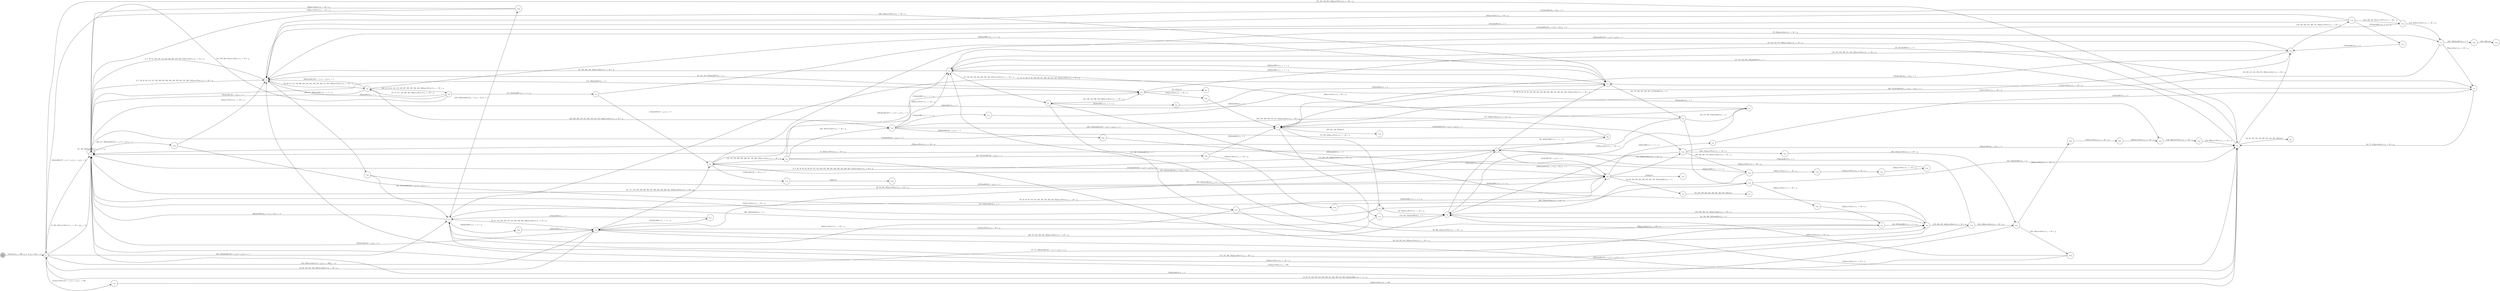 digraph EFSM{
  graph [rankdir="LR", fontname="Latin Modern Math"];
  node [color="black", fillcolor="white", shape="circle", style="filled", fontname="Latin Modern Math"];
  edge [fontname="Latin Modern Math"];

  s0[fillcolor="gray", label=<s<sub>0</sub>>];
  s1[label=<s<sub>1</sub>>];
  s2[label=<s<sub>2</sub>>];
  s3[label=<s<sub>3</sub>>];
  s5[label=<s<sub>5</sub>>];
  s10[label=<s<sub>10</sub>>];
  s11[label=<s<sub>11</sub>>];
  s12[label=<s<sub>12</sub>>];
  s14[label=<s<sub>14</sub>>];
  s15[label=<s<sub>15</sub>>];
  s16[label=<s<sub>16</sub>>];
  s17[label=<s<sub>17</sub>>];
  s18[label=<s<sub>18</sub>>];
  s19[label=<s<sub>19</sub>>];
  s21[label=<s<sub>21</sub>>];
  s22[label=<s<sub>22</sub>>];
  s23[label=<s<sub>23</sub>>];
  s28[label=<s<sub>28</sub>>];
  s31[label=<s<sub>31</sub>>];
  s32[label=<s<sub>32</sub>>];
  s35[label=<s<sub>35</sub>>];
  s36[label=<s<sub>36</sub>>];
  s43[label=<s<sub>43</sub>>];
  s46[label=<s<sub>46</sub>>];
  s52[label=<s<sub>52</sub>>];
  s53[label=<s<sub>53</sub>>];
  s55[label=<s<sub>55</sub>>];
  s57[label=<s<sub>57</sub>>];
  s58[label=<s<sub>58</sub>>];
  s64[label=<s<sub>64</sub>>];
  s66[label=<s<sub>66</sub>>];
  s73[label=<s<sub>73</sub>>];
  s75[label=<s<sub>75</sub>>];
  s92[label=<s<sub>92</sub>>];
  s93[label=<s<sub>93</sub>>];
  s130[label=<s<sub>130</sub>>];
  s133[label=<s<sub>133</sub>>];
  s134[label=<s<sub>134</sub>>];
  s135[label=<s<sub>135</sub>>];
  s136[label=<s<sub>136</sub>>];
  s141[label=<s<sub>141</sub>>];
  s149[label=<s<sub>149</sub>>];
  s150[label=<s<sub>150</sub>>];
  s159[label=<s<sub>159</sub>>];
  s163[label=<s<sub>163</sub>>];
  s175[label=<s<sub>175</sub>>];
  s179[label=<s<sub>179</sub>>];
  s180[label=<s<sub>180</sub>>];
  s185[label=<s<sub>185</sub>>];
  s189[label=<s<sub>189</sub>>];
  s190[label=<s<sub>190</sub>>];
  s191[label=<s<sub>191</sub>>];
  s192[label=<s<sub>192</sub>>];
  s196[label=<s<sub>196</sub>>];
  s212[label=<s<sub>212</sub>>];
  s217[label=<s<sub>217</sub>>];
  s234[label=<s<sub>234</sub>>];
  s235[label=<s<sub>235</sub>>];
  s262[label=<s<sub>262</sub>>];
  s275[label=<s<sub>275</sub>>];
  s284[label=<s<sub>284</sub>>];
  s285[label=<s<sub>285</sub>>];
  s286[label=<s<sub>286</sub>>];
  s287[label=<s<sub>287</sub>>];
  s314[label=<s<sub>314</sub>>];
  s322[label=<s<sub>322</sub>>];
  s373[label=<s<sub>373</sub>>];
  s394[label=<s<sub>394</sub>>];
  s427[label=<s<sub>427</sub>>];
  s439[label=<s<sub>439</sub>>];
  s483[label=<s<sub>483</sub>>];
  s484[label=<s<sub>484</sub>>];
  s493[label=<s<sub>493</sub>>];

  s0->s1[label=<<i> [1]start:2/o<sub>1</sub> := 200, o<sub>2</sub> := 3, o<sub>3</sub> := 0&#91;r<sub>2</sub> := 1&#93;</i>>];
  s5->s2[label=<<i> [6, 194]moveWest:1/o<sub>1</sub> := -50 + i<sub>0</sub></i>>];
  s15->s16[label=<<i> [16, 271]alienHit:0/o<sub>1</sub> := 2</i>>];
  s16->s17[label=<<i> [17]moveWest:1/o<sub>1</sub> := -50 + i<sub>0</sub></i>>];
  s18->s19[label=<<i> [19, 430]moveWest:1/o<sub>1</sub> := -50 + i<sub>0</sub></i>>];
  s19->s5[label=<<i> [25]alienHit:0/o<sub>1</sub> := 4</i>>];
  s10->s11[label=<<i> [11, 27, 41, 60, 87, 97, 109, 223, 257, 363, 405, 421, 492, 497]moveEast:1/o<sub>1</sub> := 50 + i<sub>0</sub></i>>];
  s28->s2[label=<<i> [29, 89, 354, 505]moveWest:1/o<sub>1</sub> := -50 + i<sub>0</sub></i>>];
  s31->s32[label=<<i> [32, 412]win:0</i>>];
  s1->s2[label=<<i> [33]alienHit:0&#91;2 &gt; r<sub>2</sub>, 2 &gt; r<sub>2</sub>&#93;/o<sub>1</sub> := r<sub>2</sub>&#91;r<sub>2</sub> := 2&#93;</i>>];
  s35->s2[label=<<i> [38]alienHit:0&#91;4 &gt; r<sub>2</sub>&#93;/o<sub>1</sub> := 2</i>>];
  s28->s43[label=<<i> [43]shieldHit:1/o<sub>1</sub> := -1 + i<sub>0</sub></i>>];
  s43->s16[label=<<i> [44]alienHit:0/o<sub>1</sub> := 3</i>>];
  s5->s28[label=<<i> [51]alienHit:0&#91;4 &gt; r<sub>2</sub>&#93;/o<sub>1</sub> := 4</i>>];
  s57->s58[label=<<i> [58]shieldHit:1/o<sub>1</sub> := -1 + i<sub>0</sub></i>>];
  s58->s10[label=<<i> [59]alienHit:0/o<sub>1</sub> := 3</i>>];
  s5->s66[label=<<i> [66, 444]shieldHit:1/o<sub>1</sub> := -1 + i<sub>0</sub></i>>];
  s66->s2[label=<<i> [67]alienHit:0&#91;4 &gt; r<sub>2</sub>&#93;/o<sub>1</sub> := 2</i>>];
  s36->s73[label=<<i> [73, 101]shieldHit:1/o<sub>1</sub> := -1 + i<sub>0</sub></i>>];
  s73->s21[label=<<i> [74]alienHit:0&#91;4 &gt; r<sub>2</sub>&#93;/o<sub>1</sub> := 3</i>>];
  s21->s75[label=<<i> [75, 538]moveEast:1/o<sub>1</sub> := 50 + i<sub>0</sub></i>>];
  s75->s16[label=<<i> [76]moveEast:1/o<sub>1</sub> := 50 + i<sub>0</sub></i>>];
  s16->s14[label=<<i> [45, 77, 272]moveEast:1/o<sub>1</sub> := 50 + i<sub>0</sub></i>>];
  s36->s3[label=<<i> [83]alienHit:0/o<sub>1</sub> := 1</i>>];
  s93->s2[label=<<i> [94]alienHit:0/o<sub>1</sub> := 4</i>>];
  s73->s14[label=<<i> [102]alienHit:0&#91;!(4 &gt; r<sub>2</sub>&or;4 &gt; r<sub>2</sub>)&#93;/o<sub>1</sub> := 1</i>>];
  s21->s31[label=<<i> [112]shieldHit:1/o<sub>1</sub> := -1 + i<sub>0</sub></i>>];
  s31->s2[label=<<i> [113, 489]alienHit:0/o<sub>1</sub> := 2</i>>];
  s1->s12[label=<<i> [124, 379]moveEast:1&#91;4 &gt; r<sub>2</sub>&#93;/o<sub>1</sub> := 250&#91;r<sub>2</sub> := 4&#93;</i>>];
  s12->s1[label=<<i> [13, 62, 125, 317, 324, 378]moveEast:1/o<sub>1</sub> := 50 + i<sub>0</sub></i>>];
  s1->s2[label=<<i> [2, 126, 347]moveWest:1/o<sub>1</sub> := -50 + i<sub>0</sub>&#91;r<sub>2</sub> := 5&#93;</i>>];
  s2->s130[label=<<i> [130, 211, 392]alienHit:0&#91;!(4 &gt; r<sub>2</sub>&or;4 &gt; r<sub>2</sub>)&#93;/o<sub>1</sub> := 1</i>>];
  s130->s3[label=<<i> [131]moveWest:1/o<sub>1</sub> := -50 + i<sub>0</sub></i>>];
  s3->s35[label=<<i> [35, 69, 81, 115, 132, 206, 227, 281, 304, 349, 356, 462, 471, 507, 532]moveWest:1/o<sub>1</sub> := -50 + i<sub>0</sub></i>>];
  s35->s133[label=<<i> [133, 228, 282, 357, 374, 465, 472, 485, 510, 533]moveEast:1/o<sub>1</sub> := 50 + i<sub>0</sub></i>>];
  s133->s134[label=<<i> [134]shieldHit:1/o<sub>1</sub> := -1 + i<sub>0</sub></i>>];
  s134->s135[label=<<i> [135]alienHit:0/o<sub>1</sub> := 2</i>>];
  s135->s136[label=<<i> [136, 289]moveWest:1/o<sub>1</sub> := -50 + i<sub>0</sub></i>>];
  s136->s14[label=<<i> [137, 290]moveWest:1/o<sub>1</sub> := -50 + i<sub>0</sub></i>>];
  s1->s141[label=<<i> [141]moveEast:1&#91;!(4 &gt; r<sub>2</sub>&or;4 &gt; r<sub>2</sub>)&#93;/o<sub>1</sub> := 350</i>>];
  s141->s14[label=<<i> [142]moveEast:1/o<sub>1</sub> := 400</i>>];
  s150->s3[label=<<i> [151]alienHit:0&#91;r<sub>2</sub> &gt; 3&#93;/o<sub>1</sub> := 2</i>>];
  s5->s21[label=<<i> [154]alienHit:0&#91;!(4 &gt; r<sub>2</sub>&or;4 &gt; r<sub>2</sub>)&#93;/o<sub>1</sub> := 3</i>>];
  s28->s159[label=<<i> [159, 188]moveEast:1/o<sub>1</sub> := 50 + i<sub>0</sub></i>>];
  s159->s14[label=<<i> [160]alienHit:0&#91;r<sub>2</sub> &gt; 3&#93;/o<sub>1</sub> := 4</i>>];
  s46->s17[label=<<i> [162]alienHit:0&#91;r<sub>2</sub> &gt; 3&#93;/o<sub>1</sub> := 5</i>>];
  s149->s150[label=<<i> [150, 169, 416, 481]moveWest:1/o<sub>1</sub> := -50 + i<sub>0</sub></i>>];
  s150->s75[label=<<i> [170, 482]moveWest:1/o<sub>1</sub> := -50 + i<sub>0</sub></i>>];
  s75->s10[label=<<i> [171]moveWest:1/o<sub>1</sub> := -50 + i<sub>0</sub></i>>];
  s93->s17[label=<<i> [174, 329]moveEast:1/o<sub>1</sub> := 50 + i<sub>0</sub></i>>];
  s21->s179[label=<<i> [179]alienHit:0&#91;r<sub>2</sub> &gt; 3&#93;/o<sub>1</sub> := 5</i>>];
  s179->s180[label=<<i> [180]win:0</i>>];
  s55->s23[label=<<i> [182, 297]shieldHit:1/o<sub>1</sub> := -1 + i<sub>0</sub></i>>];
  s185->s11[label=<<i> [186]moveWest:1/o<sub>1</sub> := -50 + i<sub>0</sub></i>>];
  s159->s189[label=<<i> [189, 369, 467, 512, 535]moveEast:1/o<sub>1</sub> := 50 + i<sub>0</sub></i>>];
  s189->s190[label=<<i> [190]moveWest:1/o<sub>1</sub> := -50 + i<sub>0</sub></i>>];
  s190->s191[label=<<i> [191]moveWest:1/o<sub>1</sub> := -50 + i<sub>0</sub></i>>];
  s191->s192[label=<<i> [192]moveWest:1/o<sub>1</sub> := -50 + i<sub>0</sub></i>>];
  s192->s5[label=<<i> [193]moveWest:1/o<sub>1</sub> := -50 + i<sub>0</sub></i>>];
  s3->s196[label=<<i> [196, 311, 320]shieldHit:1/o<sub>1</sub> := -1 + i<sub>0</sub></i>>];
  s196->s28[label=<<i> [197]alienHit:0&#91;4 &gt; r<sub>2</sub>&#93;/o<sub>1</sub> := 4</i>>];
  s15->s10[label=<<i> [202]shieldHit:1/o<sub>1</sub> := -1 + i<sub>0</sub></i>>];
  s10->s92[label=<<i> [92, 172, 203, 251, 327, 341, 517]alienHit:0/o<sub>1</sub> := 2</i>>];
  s92->s15[label=<<i> [204]moveEast:1/o<sub>1</sub> := 50 + i<sub>0</sub></i>>];
  s36->s1[label=<<i> [121, 208, 308, 351]moveEast:1/o<sub>1</sub> := 50 + i<sub>0</sub></i>>];
  s130->s212[label=<<i> [212, 393]alienHit:0/o<sub>1</sub> := 2</i>>];
  s212->s14[label=<<i> [213, 343]alienHit:0/o<sub>1</sub> := 3</i>>];
  s217->s14[label=<<i> [218]moveEast:1/o<sub>1</sub> := 50 + i<sub>0</sub></i>>];
  s14->s46[label=<<i> [46, 103, 161, 214, 219, 273, 408]moveEast:1/o<sub>1</sub> := 50 + i<sub>0</sub></i>>];
  s46->s17[label=<<i> [220, 451]alienHit:0&#91;!(r<sub>2</sub> &gt; 3&or;r<sub>2</sub> &gt; 3)&#93;/o<sub>1</sub> := 3</i>>];
  s12->s2[label=<<i> [225]alienHit:0&#91;4 &gt; r<sub>2</sub>&#93;/o<sub>1</sub> := 2</i>>];
  s159->s19[label=<<i> [230]alienHit:0&#91;!(r<sub>2</sub> &gt; 3&or;r<sub>2</sub> &gt; 3)&#93;/o<sub>1</sub> := 3</i>>];
  s22->s234[label=<<i> [234, 501]alienHit:0&#91;4 &gt; r<sub>2</sub>&#93;/o<sub>1</sub> := 4</i>>];
  s234->s235[label=<<i> [235]moveWest:1/o<sub>1</sub> := -50 + i<sub>0</sub></i>>];
  s235->s23[label=<<i> [236]moveWest:1/o<sub>1</sub> := -50 + i<sub>0</sub></i>>];
  s23->s11[label=<<i> [157, 237, 336, 455]moveWest:1/o<sub>1</sub> := -50 + i<sub>0</sub></i>>];
  s14->s15[label=<<i> [15, 145, 164, 201, 242]alienHit:0/o<sub>1</sub> := 1</i>>];
  s149->s3[label=<<i> [247]moveEast:1/o<sub>1</sub> := 50 + i<sub>0</sub></i>>];
  s92->s2[label=<<i> [252]moveWest:1/o<sub>1</sub> := -50 + i<sub>0</sub></i>>];
  s22->s133[label=<<i> [261, 367]moveEast:1/o<sub>1</sub> := 50 + i<sub>0</sub></i>>];
  s133->s262[label=<<i> [262]alienHit:0&#91;2 &gt; r<sub>2</sub>&#93;/o<sub>1</sub> := 3</i>>];
  s262->s28[label=<<i> [263]alienHit:0/o<sub>1</sub> := 4</i>>];
  s35->s3[label=<<i> [266]alienHit:0&#91;!(4 &gt; r<sub>2</sub>&or;4 &gt; r<sub>2</sub>)&#93;/o<sub>1</sub> := 1</i>>];
  s10->s15[label=<<i> [270]shieldHit:1/o<sub>1</sub> := -1 + i<sub>0</sub></i>>];
  s46->s149[label=<<i> [149, 168, 246, 274, 400, 415, 480]moveWest:1/o<sub>1</sub> := -50 + i<sub>0</sub></i>>];
  s149->s275[label=<<i> [275]shieldHit:1/o<sub>1</sub> := -1 + i<sub>0</sub></i>>];
  s275->s46[label=<<i> [276]alienHit:0/o<sub>1</sub> := 3</i>>];
  s15->s3[label=<<i> [48, 105, 205, 278, 410]moveEast:1/o<sub>1</sub> := 50 + i<sub>0</sub></i>>];
  s159->s284[label=<<i> [284, 474]moveWest:1/o<sub>1</sub> := -50 + i<sub>0</sub></i>>];
  s284->s285[label=<<i> [285, 475]moveWest:1/o<sub>1</sub> := -50 + i<sub>0</sub></i>>];
  s285->s286[label=<<i> [286]moveWest:1/o<sub>1</sub> := -50 + i<sub>0</sub></i>>];
  s286->s287[label=<<i> [287]moveWest:1/o<sub>1</sub> := -50 + i<sub>0</sub></i>>];
  s287->s135[label=<<i> [288]moveWest:1/o<sub>1</sub> := -50 + i<sub>0</sub></i>>];
  s14->s1[label=<<i> [78, 138, 143, 291, 344]moveWest:1/o<sub>1</sub> := -50 + i<sub>0</sub></i>>];
  s10->s2[label=<<i> [294, 391]moveWest:1/o<sub>1</sub> := -50 + i<sub>0</sub></i>>];
  s2->s2[label=<<i> [54, 129, 295]shieldHit:1/o<sub>1</sub> := -1 + i<sub>0</sub></i>>];
  s2->s55[label=<<i> [55, 181, 296]alienHit:0&#91;4 &gt; r<sub>2</sub>, 4 &gt; r<sub>2</sub>&#93;/o<sub>1</sub> := r<sub>2</sub></i>>];
  s185->s285[label=<<i> [301, 438]moveEast:1/o<sub>1</sub> := 50 + i<sub>0</sub></i>>];
  s285->s2[label=<<i> [302]alienHit:0/o<sub>1</sub> := 4</i>>];
  s36->s35[label=<<i> [37, 71, 117, 119, 306, 464, 509]moveWest:1/o<sub>1</sub> := -50 + i<sub>0</sub></i>>];
  s196->s11[label=<<i> [312, 321]alienHit:0&#91;!(4 &gt; r<sub>2</sub>&or;4 &gt; r<sub>2</sub>)&#93;/o<sub>1</sub> := 1</i>>];
  s11->s12[label=<<i> [12, 61, 110, 224, 258, 313, 316, 364, 406, 422, 498]moveEast:1/o<sub>1</sub> := 50 + i<sub>0</sub></i>>];
  s12->s314[label=<<i> [314]shieldHit:1/o<sub>1</sub> := -1 + i<sub>0</sub></i>>];
  s314->s11[label=<<i> [315]alienHit:0/o<sub>1</sub> := 2</i>>];
  s11->s322[label=<<i> [322]shieldHit:1/o<sub>1</sub> := -1 + i<sub>0</sub></i>>];
  s322->s12[label=<<i> [323]alienHit:0/o<sub>1</sub> := 2</i>>];
  s1->s14[label=<<i> [14, 63, 79, 122, 139, 144, 200, 209, 241, 292, 309, 318, 325, 345]shieldHit:1/o<sub>1</sub> := -1 + i<sub>0</sub></i>>];
  s14->s64[label=<<i> [64, 80, 123, 140, 210, 293, 310, 319, 326, 346]lose:0</i>>];
  s175->s19[label=<<i> [176, 331, 453]alienHit:0/o<sub>1</sub> := 4</i>>];
  s19->s12[label=<<i> [20, 177, 231, 332, 431, 520]moveWest:1/o<sub>1</sub> := -50 + i<sub>0</sub></i>>];
  s35->s10[label=<<i> [340]shieldHit:1/o<sub>1</sub> := -1 + i<sub>0</sub></i>>];
  s92->s212[label=<<i> [342]shieldHit:1/o<sub>1</sub> := -1 + i<sub>0</sub></i>>];
  s1->s11[label=<<i> [352, 459]alienHit:0&#91;!(2 &gt; r<sub>2</sub>&or;2 &gt; r<sub>2</sub>)&#93;/o<sub>1</sub> := 1</i>>];
  s133->s17[label=<<i> [358, 375]alienHit:0&#91;!(2 &gt; r<sub>2</sub>&or;2 &gt; r<sub>2</sub>)&#93;/o<sub>1</sub> := 2</i>>];
  s17->s18[label=<<i> [18, 359, 429]moveWest:1/o<sub>1</sub> := -50 + i<sub>0</sub></i>>];
  s18->s2[label=<<i> [360, 469]alienHit:0/o<sub>1</sub> := 3</i>>];
  s189->s12[label=<<i> [370, 536]alienHit:0/o<sub>1</sub> := 4</i>>];
  s21->s28[label=<<i> [372, 424]alienHit:0&#91;!(r<sub>2</sub> &gt; 3&or;r<sub>2</sub> &gt; 3)&#93;/o<sub>1</sub> := 4</i>>];
  s28->s373[label=<<i> [373]win:0</i>>];
  s17->s175[label=<<i> [175, 330, 376, 452]moveEast:1/o<sub>1</sub> := 50 + i<sub>0</sub></i>>];
  s175->s12[label=<<i> [377]moveEast:1/o<sub>1</sub> := 50 + i<sub>0</sub></i>>];
  s22->s15[label=<<i> [382]alienHit:0&#91;!(4 &gt; r<sub>2</sub>&or;4 &gt; r<sub>2</sub>)&#93;/o<sub>1</sub> := 3</i>>];
  s57->s217[label=<<i> [217, 384, 525]alienHit:0/o<sub>1</sub> := 4</i>>];
  s217->s11[label=<<i> [385]moveWest:1/o<sub>1</sub> := -50 + i<sub>0</sub></i>>];
  s11->s28[label=<<i> [28, 42, 88, 98, 158, 187, 238, 337, 353, 386, 456, 504]moveWest:1/o<sub>1</sub> := -50 + i<sub>0</sub></i>>];
  s212->s394[label=<<i> [394]moveWest:1/o<sub>1</sub> := -50 + i<sub>0</sub></i>>];
  s394->s55[label=<<i> [395]moveWest:1/o<sub>1</sub> := -50 + i<sub>0</sub></i>>];
  s15->s57[label=<<i> [57, 146, 165, 216, 243, 383, 397, 448, 487]moveWest:1/o<sub>1</sub> := -50 + i<sub>0</sub></i>>];
  s57->s31[label=<<i> [147, 166, 244, 398, 449, 488]moveWest:1/o<sub>1</sub> := -50 + i<sub>0</sub></i>>];
  s31->s46[label=<<i> [148, 167, 245, 399, 414, 450, 479]moveWest:1/o<sub>1</sub> := -50 + i<sub>0</sub></i>>];
  s149->s3[label=<<i> [401]alienHit:0/o<sub>1</sub> := 3</i>>];
  s3->s2[label=<<i> [4, 8, 49, 84, 106, 128, 152, 248, 254, 267, 279, 402, 418]moveEast:1/o<sub>1</sub> := 50 + i<sub>0</sub></i>>];
  s12->s14[label=<<i> [407]alienHit:0&#91;!(4 &gt; r<sub>2</sub>&or;4 &gt; r<sub>2</sub>)&#93;/o<sub>1</sub> := 4</i>>];
  s46->s15[label=<<i> [47, 104, 215, 277, 409]moveEast:1/o<sub>1</sub> := 50 + i<sub>0</sub></i>>];
  s3->s31[label=<<i> [31, 411, 413, 478]alienHit:0/o<sub>1</sub> := r<sub>2</sub></i>>];
  s150->s3[label=<<i> [417]alienHit:0&#91;!(r<sub>2</sub> &gt; 3&or;r<sub>2</sub> &gt; 3)&#93;/o<sub>1</sub> := 3</i>>];
  s28->s52[label=<<i> [52, 99, 198, 239, 264, 338, 387, 425, 457, 527]alienHit:0/o<sub>1</sub> := 5</i>>];
  s52->s53[label=<<i> [53, 100, 199, 240, 265, 339, 388, 426, 458, 528]win:0</i>>];
  s31->s427[label=<<i> [427]moveEast:1/o<sub>1</sub> := 50 + i<sub>0</sub></i>>];
  s427->s17[label=<<i> [428]alienHit:0/o<sub>1</sub> := 2</i>>];
  s12->s21[label=<<i> [21, 111, 178, 232, 259, 333, 365, 371, 380, 423, 432, 499, 521, 537]moveWest:1/o<sub>1</sub> := -50 + i<sub>0</sub></i>>];
  s23->s19[label=<<i> [24, 183, 298, 435]alienHit:0/o<sub>1</sub> := 3</i>>];
  s23->s185[label=<<i> [185, 300, 437, 442]moveEast:1/o<sub>1</sub> := 50 + i<sub>0</sub></i>>];
  s285->s439[label=<<i> [439, 476]moveEast:1/o<sub>1</sub> := 50 + i<sub>0</sub></i>>];
  s439->s19[label=<<i> [440]moveEast:1/o<sub>1</sub> := 50 + i<sub>0</sub></i>>];
  s185->s5[label=<<i> [443]alienHit:0/o<sub>1</sub> := 4</i>>];
  s66->s17[label=<<i> [445]alienHit:0&#91;!(4 &gt; r<sub>2</sub>&or;4 &gt; r<sub>2</sub>)&#93;/o<sub>1</sub> := 5</i>>];
  s17->s163[label=<<i> [163, 221, 446, 503]win:0</i>>];
  s55->s15[label=<<i> [56, 396, 447]moveWest:1/o<sub>1</sub> := -50 + i<sub>0</sub></i>>];
  s19->s23[label=<<i> [184, 299, 436, 441, 454]moveEast:1/o<sub>1</sub> := 50 + i<sub>0</sub></i>>];
  s11->s2[label=<<i> [460]alienHit:0&#91;r<sub>2</sub> &gt; 3, r<sub>2</sub> &gt; 3&#93;/o<sub>1</sub> := 2</i>>];
  s35->s36[label=<<i> [36, 70, 72, 82, 116, 118, 120, 207, 305, 307, 350, 463, 508]moveWest:1/o<sub>1</sub> := -50 + i<sub>0</sub></i>>];
  s189->s18[label=<<i> [468, 513]moveEast:1/o<sub>1</sub> := 50 + i<sub>0</sub></i>>];
  s2->s3[label=<<i> [3, 7, 30, 34, 68, 114, 127, 195, 226, 253, 280, 303, 348, 355, 461, 470, 506, 531]moveWest:1/o<sub>1</sub> := -50 + i<sub>0</sub></i>>];
  s133->s159[label=<<i> [229, 283, 368, 466, 473, 511, 534]moveEast:1/o<sub>1</sub> := 50 + i<sub>0</sub></i>>];
  s439->s3[label=<<i> [477]moveWest:1/o<sub>1</sub> := 250</i>>];
  s75->s483[label=<<i> [483, 539]alienHit:0/o<sub>1</sub> := 5</i>>];
  s483->s484[label=<<i> [484, 540]win:0</i>>];
  s133->s15[label=<<i> [486]moveWest:1/o<sub>1</sub> := -50 + i<sub>0</sub></i>>];
  s11->s493[label=<<i> [493, 529]alienHit:0&#91;!(r<sub>2</sub> &gt; 3&or;r<sub>2</sub> &gt; 3)&#93;/o<sub>1</sub> := 3</i>>];
  s493->s2[label=<<i> [494]moveEast:1/o<sub>1</sub> := 50 + i<sub>0</sub></i>>];
  s2->s5[label=<<i> [5, 9, 39, 50, 65, 85, 90, 95, 107, 153, 249, 255, 268, 361, 389, 403, 419, 490, 495, 515]moveEast:1/o<sub>1</sub> := 50 + i<sub>0</sub></i>>];
  s234->s17[label=<<i> [502]alienHit:0/o<sub>1</sub> := 5</i>>];
  s18->s2[label=<<i> [514]moveEast:1/o<sub>1</sub> := 50 + i<sub>0</sub></i>>];
  s5->s10[label=<<i> [10, 26, 40, 86, 91, 96, 108, 222, 250, 256, 269, 362, 390, 404, 420, 491, 496, 516]moveEast:1/o<sub>1</sub> := 50 + i<sub>0</sub></i>>];
  s92->s93[label=<<i> [93, 173, 328, 518]alienHit:0/o<sub>1</sub> := 3</i>>];
  s93->s19[label=<<i> [519]moveWest:1/o<sub>1</sub> := -50 + i<sub>0</sub></i>>];
  s21->s22[label=<<i> [22, 155, 233, 260, 334, 366, 381, 433, 500, 522]moveWest:1/o<sub>1</sub> := -50 + i<sub>0</sub></i>>];
  s22->s23[label=<<i> [23, 156, 335, 434, 523]moveWest:1/o<sub>1</sub> := -50 + i<sub>0</sub></i>>];
  s23->s57[label=<<i> [524]shieldHit:1/o<sub>1</sub> := -1 + i<sub>0</sub></i>>];
  s217->s28[label=<<i> [526]shieldHit:1/o<sub>1</sub> := -1 + i<sub>0</sub></i>>];
  s493->s2[label=<<i> [530]moveWest:1/o<sub>1</sub> := -50 + i<sub>0</sub></i>>];
}